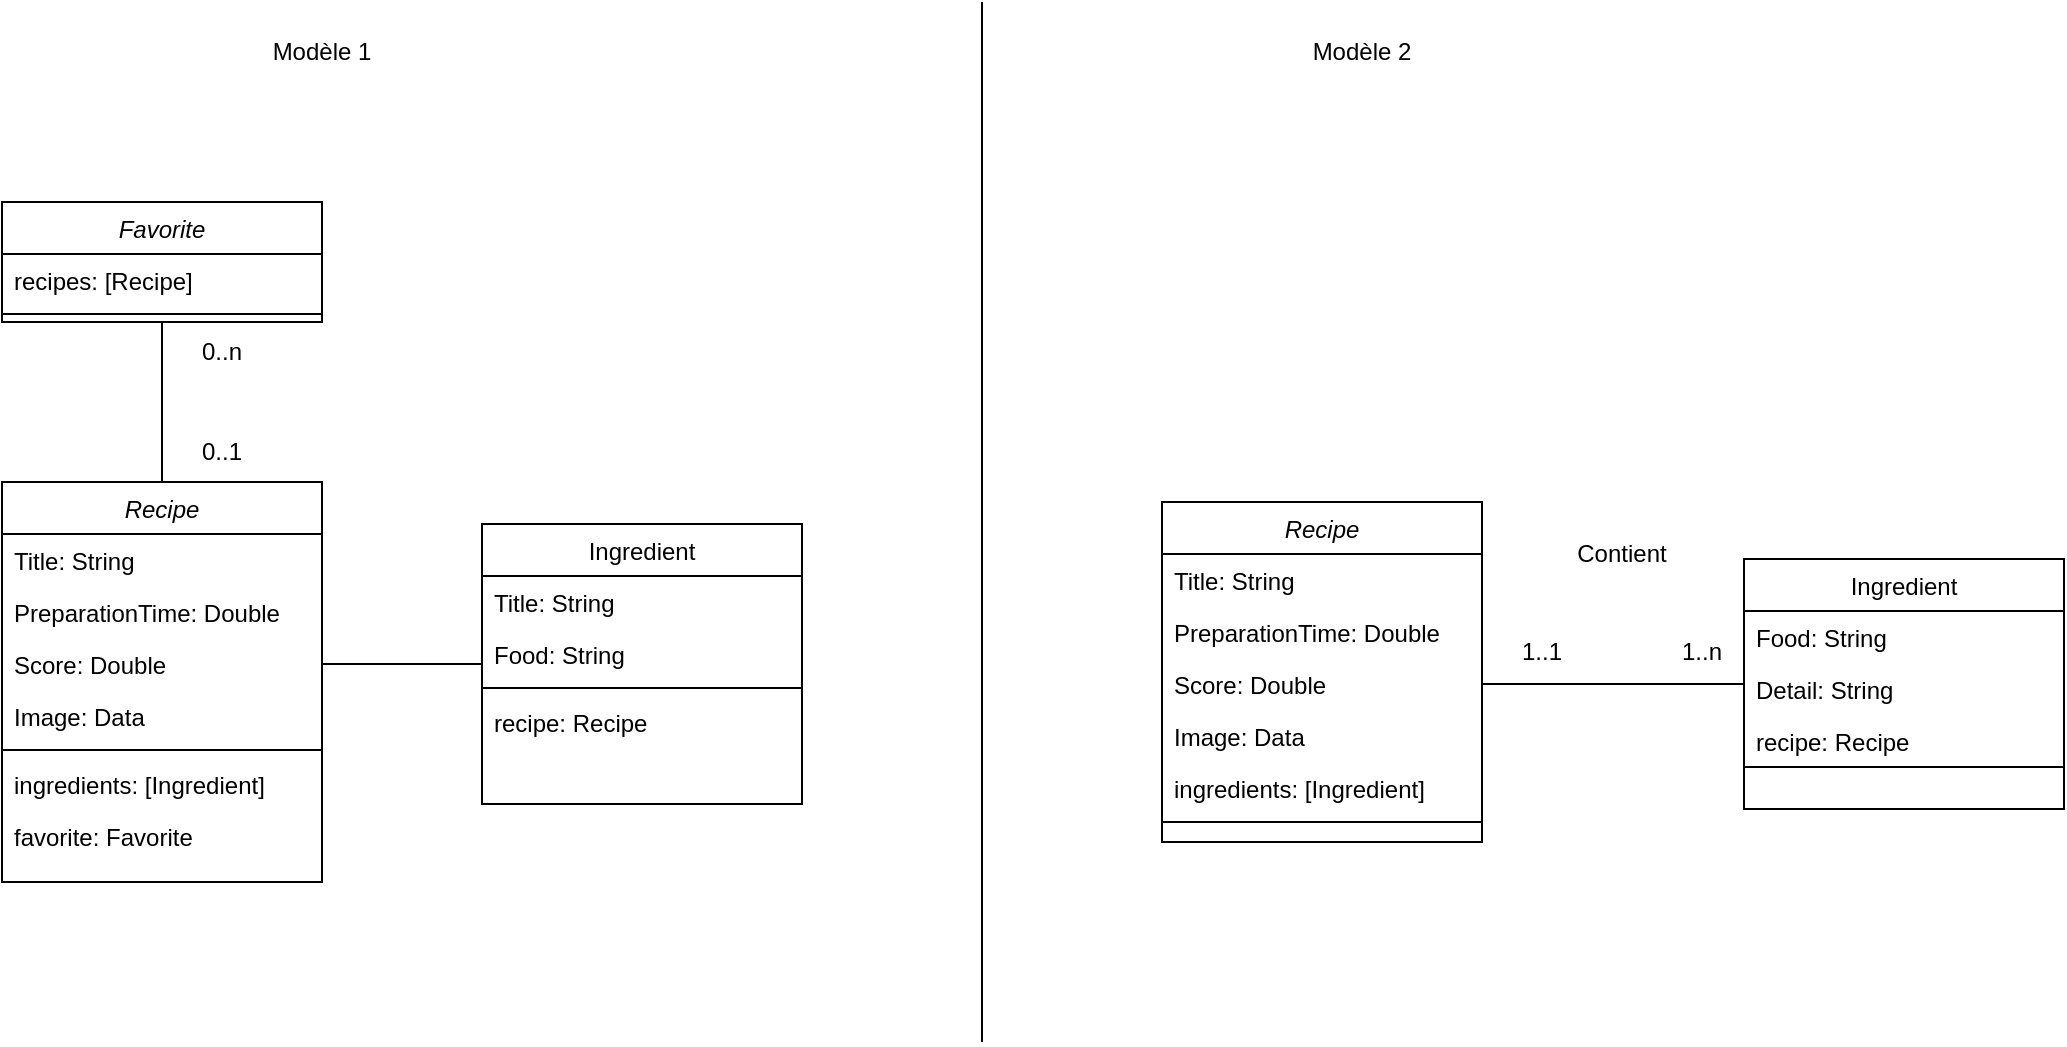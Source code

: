 <mxfile version="20.8.16" type="device"><diagram id="C5RBs43oDa-KdzZeNtuy" name="Page-1"><mxGraphModel dx="1147" dy="637" grid="1" gridSize="10" guides="1" tooltips="1" connect="1" arrows="1" fold="1" page="1" pageScale="1" pageWidth="827" pageHeight="1169" math="0" shadow="0"><root><mxCell id="WIyWlLk6GJQsqaUBKTNV-0"/><mxCell id="WIyWlLk6GJQsqaUBKTNV-1" parent="WIyWlLk6GJQsqaUBKTNV-0"/><mxCell id="giGX8xgw7QquhHhb6aVO-17" style="edgeStyle=orthogonalEdgeStyle;rounded=0;orthogonalLoop=1;jettySize=auto;html=1;exitX=0.5;exitY=1;exitDx=0;exitDy=0;endArrow=none;endFill=0;" edge="1" parent="WIyWlLk6GJQsqaUBKTNV-1" source="zkfFHV4jXpPFQw0GAbJ--0" target="giGX8xgw7QquhHhb6aVO-0"><mxGeometry relative="1" as="geometry"/></mxCell><mxCell id="zkfFHV4jXpPFQw0GAbJ--0" value="Favorite" style="swimlane;fontStyle=2;align=center;verticalAlign=top;childLayout=stackLayout;horizontal=1;startSize=26;horizontalStack=0;resizeParent=1;resizeLast=0;collapsible=1;marginBottom=0;rounded=0;shadow=0;strokeWidth=1;" parent="WIyWlLk6GJQsqaUBKTNV-1" vertex="1"><mxGeometry x="370" y="200" width="160" height="60" as="geometry"><mxRectangle x="230" y="140" width="160" height="26" as="alternateBounds"/></mxGeometry></mxCell><mxCell id="giGX8xgw7QquhHhb6aVO-8" value="recipes: [Recipe]" style="text;align=left;verticalAlign=top;spacingLeft=4;spacingRight=4;overflow=hidden;rotatable=0;points=[[0,0.5],[1,0.5]];portConstraint=eastwest;" vertex="1" parent="zkfFHV4jXpPFQw0GAbJ--0"><mxGeometry y="26" width="160" height="26" as="geometry"/></mxCell><mxCell id="zkfFHV4jXpPFQw0GAbJ--4" value="" style="line;html=1;strokeWidth=1;align=left;verticalAlign=middle;spacingTop=-1;spacingLeft=3;spacingRight=3;rotatable=0;labelPosition=right;points=[];portConstraint=eastwest;" parent="zkfFHV4jXpPFQw0GAbJ--0" vertex="1"><mxGeometry y="52" width="160" height="8" as="geometry"/></mxCell><mxCell id="zkfFHV4jXpPFQw0GAbJ--17" value="Ingredient" style="swimlane;fontStyle=0;align=center;verticalAlign=top;childLayout=stackLayout;horizontal=1;startSize=26;horizontalStack=0;resizeParent=1;resizeLast=0;collapsible=1;marginBottom=0;rounded=0;shadow=0;strokeWidth=1;" parent="WIyWlLk6GJQsqaUBKTNV-1" vertex="1"><mxGeometry x="610" y="361" width="160" height="140" as="geometry"><mxRectangle x="550" y="140" width="160" height="26" as="alternateBounds"/></mxGeometry></mxCell><mxCell id="zkfFHV4jXpPFQw0GAbJ--18" value="Title: String" style="text;align=left;verticalAlign=top;spacingLeft=4;spacingRight=4;overflow=hidden;rotatable=0;points=[[0,0.5],[1,0.5]];portConstraint=eastwest;" parent="zkfFHV4jXpPFQw0GAbJ--17" vertex="1"><mxGeometry y="26" width="160" height="26" as="geometry"/></mxCell><mxCell id="zkfFHV4jXpPFQw0GAbJ--19" value="Food: String" style="text;align=left;verticalAlign=top;spacingLeft=4;spacingRight=4;overflow=hidden;rotatable=0;points=[[0,0.5],[1,0.5]];portConstraint=eastwest;rounded=0;shadow=0;html=0;" parent="zkfFHV4jXpPFQw0GAbJ--17" vertex="1"><mxGeometry y="52" width="160" height="26" as="geometry"/></mxCell><mxCell id="zkfFHV4jXpPFQw0GAbJ--23" value="" style="line;html=1;strokeWidth=1;align=left;verticalAlign=middle;spacingTop=-1;spacingLeft=3;spacingRight=3;rotatable=0;labelPosition=right;points=[];portConstraint=eastwest;" parent="zkfFHV4jXpPFQw0GAbJ--17" vertex="1"><mxGeometry y="78" width="160" height="8" as="geometry"/></mxCell><mxCell id="giGX8xgw7QquhHhb6aVO-14" value="recipe: Recipe" style="text;align=left;verticalAlign=top;spacingLeft=4;spacingRight=4;overflow=hidden;rotatable=0;points=[[0,0.5],[1,0.5]];portConstraint=eastwest;rounded=0;shadow=0;html=0;" vertex="1" parent="zkfFHV4jXpPFQw0GAbJ--17"><mxGeometry y="86" width="160" height="26" as="geometry"/></mxCell><mxCell id="giGX8xgw7QquhHhb6aVO-0" value="Recipe" style="swimlane;fontStyle=2;align=center;verticalAlign=top;childLayout=stackLayout;horizontal=1;startSize=26;horizontalStack=0;resizeParent=1;resizeLast=0;collapsible=1;marginBottom=0;rounded=0;shadow=0;strokeWidth=1;" vertex="1" parent="WIyWlLk6GJQsqaUBKTNV-1"><mxGeometry x="370" y="340" width="160" height="200" as="geometry"><mxRectangle x="230" y="140" width="160" height="26" as="alternateBounds"/></mxGeometry></mxCell><mxCell id="giGX8xgw7QquhHhb6aVO-1" value="Title: String" style="text;align=left;verticalAlign=top;spacingLeft=4;spacingRight=4;overflow=hidden;rotatable=0;points=[[0,0.5],[1,0.5]];portConstraint=eastwest;" vertex="1" parent="giGX8xgw7QquhHhb6aVO-0"><mxGeometry y="26" width="160" height="26" as="geometry"/></mxCell><mxCell id="giGX8xgw7QquhHhb6aVO-2" value="PreparationTime: Double" style="text;align=left;verticalAlign=top;spacingLeft=4;spacingRight=4;overflow=hidden;rotatable=0;points=[[0,0.5],[1,0.5]];portConstraint=eastwest;rounded=0;shadow=0;html=0;" vertex="1" parent="giGX8xgw7QquhHhb6aVO-0"><mxGeometry y="52" width="160" height="26" as="geometry"/></mxCell><mxCell id="giGX8xgw7QquhHhb6aVO-3" value="Score: Double" style="text;align=left;verticalAlign=top;spacingLeft=4;spacingRight=4;overflow=hidden;rotatable=0;points=[[0,0.5],[1,0.5]];portConstraint=eastwest;rounded=0;shadow=0;html=0;" vertex="1" parent="giGX8xgw7QquhHhb6aVO-0"><mxGeometry y="78" width="160" height="26" as="geometry"/></mxCell><mxCell id="giGX8xgw7QquhHhb6aVO-5" value="Image: Data" style="text;align=left;verticalAlign=top;spacingLeft=4;spacingRight=4;overflow=hidden;rotatable=0;points=[[0,0.5],[1,0.5]];portConstraint=eastwest;" vertex="1" parent="giGX8xgw7QquhHhb6aVO-0"><mxGeometry y="104" width="160" height="26" as="geometry"/></mxCell><mxCell id="giGX8xgw7QquhHhb6aVO-4" value="" style="line;html=1;strokeWidth=1;align=left;verticalAlign=middle;spacingTop=-1;spacingLeft=3;spacingRight=3;rotatable=0;labelPosition=right;points=[];portConstraint=eastwest;" vertex="1" parent="giGX8xgw7QquhHhb6aVO-0"><mxGeometry y="130" width="160" height="8" as="geometry"/></mxCell><mxCell id="giGX8xgw7QquhHhb6aVO-13" value="ingredients: [Ingredient]" style="text;align=left;verticalAlign=top;spacingLeft=4;spacingRight=4;overflow=hidden;rotatable=0;points=[[0,0.5],[1,0.5]];portConstraint=eastwest;" vertex="1" parent="giGX8xgw7QquhHhb6aVO-0"><mxGeometry y="138" width="160" height="26" as="geometry"/></mxCell><mxCell id="giGX8xgw7QquhHhb6aVO-15" value="favorite: Favorite" style="text;align=left;verticalAlign=top;spacingLeft=4;spacingRight=4;overflow=hidden;rotatable=0;points=[[0,0.5],[1,0.5]];portConstraint=eastwest;" vertex="1" parent="giGX8xgw7QquhHhb6aVO-0"><mxGeometry y="164" width="160" height="26" as="geometry"/></mxCell><mxCell id="giGX8xgw7QquhHhb6aVO-21" style="edgeStyle=orthogonalEdgeStyle;rounded=0;orthogonalLoop=1;jettySize=auto;html=1;exitX=1;exitY=0.5;exitDx=0;exitDy=0;endArrow=none;endFill=0;" edge="1" parent="WIyWlLk6GJQsqaUBKTNV-1" source="giGX8xgw7QquhHhb6aVO-3" target="zkfFHV4jXpPFQw0GAbJ--17"><mxGeometry relative="1" as="geometry"/></mxCell><mxCell id="giGX8xgw7QquhHhb6aVO-25" value="0..n" style="text;html=1;strokeColor=none;fillColor=none;align=center;verticalAlign=middle;whiteSpace=wrap;rounded=0;" vertex="1" parent="WIyWlLk6GJQsqaUBKTNV-1"><mxGeometry x="450" y="260" width="60" height="30" as="geometry"/></mxCell><mxCell id="giGX8xgw7QquhHhb6aVO-26" value="0..1" style="text;html=1;strokeColor=none;fillColor=none;align=center;verticalAlign=middle;whiteSpace=wrap;rounded=0;" vertex="1" parent="WIyWlLk6GJQsqaUBKTNV-1"><mxGeometry x="450" y="310" width="60" height="30" as="geometry"/></mxCell><mxCell id="giGX8xgw7QquhHhb6aVO-31" value="Ingredient" style="swimlane;fontStyle=0;align=center;verticalAlign=top;childLayout=stackLayout;horizontal=1;startSize=26;horizontalStack=0;resizeParent=1;resizeLast=0;collapsible=1;marginBottom=0;rounded=0;shadow=0;strokeWidth=1;" vertex="1" parent="WIyWlLk6GJQsqaUBKTNV-1"><mxGeometry x="1241" y="378.5" width="160" height="125" as="geometry"><mxRectangle x="550" y="140" width="160" height="26" as="alternateBounds"/></mxGeometry></mxCell><mxCell id="giGX8xgw7QquhHhb6aVO-32" value="Food: String" style="text;align=left;verticalAlign=top;spacingLeft=4;spacingRight=4;overflow=hidden;rotatable=0;points=[[0,0.5],[1,0.5]];portConstraint=eastwest;" vertex="1" parent="giGX8xgw7QquhHhb6aVO-31"><mxGeometry y="26" width="160" height="26" as="geometry"/></mxCell><mxCell id="giGX8xgw7QquhHhb6aVO-33" value="Detail: String" style="text;align=left;verticalAlign=top;spacingLeft=4;spacingRight=4;overflow=hidden;rotatable=0;points=[[0,0.5],[1,0.5]];portConstraint=eastwest;rounded=0;shadow=0;html=0;" vertex="1" parent="giGX8xgw7QquhHhb6aVO-31"><mxGeometry y="52" width="160" height="26" as="geometry"/></mxCell><mxCell id="giGX8xgw7QquhHhb6aVO-53" value="recipe: Recipe" style="text;align=left;verticalAlign=top;spacingLeft=4;spacingRight=4;overflow=hidden;rotatable=0;points=[[0,0.5],[1,0.5]];portConstraint=eastwest;rounded=0;shadow=0;html=0;" vertex="1" parent="giGX8xgw7QquhHhb6aVO-31"><mxGeometry y="78" width="160" height="22" as="geometry"/></mxCell><mxCell id="giGX8xgw7QquhHhb6aVO-34" value="" style="line;html=1;strokeWidth=1;align=left;verticalAlign=middle;spacingTop=-1;spacingLeft=3;spacingRight=3;rotatable=0;labelPosition=right;points=[];portConstraint=eastwest;" vertex="1" parent="giGX8xgw7QquhHhb6aVO-31"><mxGeometry y="100" width="160" height="8" as="geometry"/></mxCell><mxCell id="giGX8xgw7QquhHhb6aVO-36" value="Recipe" style="swimlane;fontStyle=2;align=center;verticalAlign=top;childLayout=stackLayout;horizontal=1;startSize=26;horizontalStack=0;resizeParent=1;resizeLast=0;collapsible=1;marginBottom=0;rounded=0;shadow=0;strokeWidth=1;" vertex="1" parent="WIyWlLk6GJQsqaUBKTNV-1"><mxGeometry x="950" y="350" width="160" height="170" as="geometry"><mxRectangle x="950" y="350" width="160" height="26" as="alternateBounds"/></mxGeometry></mxCell><mxCell id="giGX8xgw7QquhHhb6aVO-37" value="Title: String" style="text;align=left;verticalAlign=top;spacingLeft=4;spacingRight=4;overflow=hidden;rotatable=0;points=[[0,0.5],[1,0.5]];portConstraint=eastwest;" vertex="1" parent="giGX8xgw7QquhHhb6aVO-36"><mxGeometry y="26" width="160" height="26" as="geometry"/></mxCell><mxCell id="giGX8xgw7QquhHhb6aVO-38" value="PreparationTime: Double" style="text;align=left;verticalAlign=top;spacingLeft=4;spacingRight=4;overflow=hidden;rotatable=0;points=[[0,0.5],[1,0.5]];portConstraint=eastwest;rounded=0;shadow=0;html=0;" vertex="1" parent="giGX8xgw7QquhHhb6aVO-36"><mxGeometry y="52" width="160" height="26" as="geometry"/></mxCell><mxCell id="giGX8xgw7QquhHhb6aVO-39" value="Score: Double" style="text;align=left;verticalAlign=top;spacingLeft=4;spacingRight=4;overflow=hidden;rotatable=0;points=[[0,0.5],[1,0.5]];portConstraint=eastwest;rounded=0;shadow=0;html=0;" vertex="1" parent="giGX8xgw7QquhHhb6aVO-36"><mxGeometry y="78" width="160" height="26" as="geometry"/></mxCell><mxCell id="giGX8xgw7QquhHhb6aVO-40" value="Image: Data" style="text;align=left;verticalAlign=top;spacingLeft=4;spacingRight=4;overflow=hidden;rotatable=0;points=[[0,0.5],[1,0.5]];portConstraint=eastwest;" vertex="1" parent="giGX8xgw7QquhHhb6aVO-36"><mxGeometry y="104" width="160" height="26" as="geometry"/></mxCell><mxCell id="giGX8xgw7QquhHhb6aVO-42" value="ingredients: [Ingredient]" style="text;align=left;verticalAlign=top;spacingLeft=4;spacingRight=4;overflow=hidden;rotatable=0;points=[[0,0.5],[1,0.5]];portConstraint=eastwest;" vertex="1" parent="giGX8xgw7QquhHhb6aVO-36"><mxGeometry y="130" width="160" height="26" as="geometry"/></mxCell><mxCell id="giGX8xgw7QquhHhb6aVO-41" value="" style="line;html=1;strokeWidth=1;align=left;verticalAlign=middle;spacingTop=-1;spacingLeft=3;spacingRight=3;rotatable=0;labelPosition=right;points=[];portConstraint=eastwest;" vertex="1" parent="giGX8xgw7QquhHhb6aVO-36"><mxGeometry y="156" width="160" height="8" as="geometry"/></mxCell><mxCell id="giGX8xgw7QquhHhb6aVO-44" style="edgeStyle=orthogonalEdgeStyle;rounded=0;orthogonalLoop=1;jettySize=auto;html=1;exitX=1;exitY=0.5;exitDx=0;exitDy=0;endArrow=none;endFill=0;" edge="1" parent="WIyWlLk6GJQsqaUBKTNV-1" source="giGX8xgw7QquhHhb6aVO-39" target="giGX8xgw7QquhHhb6aVO-31"><mxGeometry relative="1" as="geometry"/></mxCell><mxCell id="giGX8xgw7QquhHhb6aVO-47" value="Modèle 1" style="text;html=1;strokeColor=none;fillColor=none;align=center;verticalAlign=middle;whiteSpace=wrap;rounded=0;" vertex="1" parent="WIyWlLk6GJQsqaUBKTNV-1"><mxGeometry x="500" y="110" width="60" height="30" as="geometry"/></mxCell><mxCell id="giGX8xgw7QquhHhb6aVO-48" value="Modèle 2" style="text;html=1;strokeColor=none;fillColor=none;align=center;verticalAlign=middle;whiteSpace=wrap;rounded=0;" vertex="1" parent="WIyWlLk6GJQsqaUBKTNV-1"><mxGeometry x="1020" y="110" width="60" height="30" as="geometry"/></mxCell><mxCell id="giGX8xgw7QquhHhb6aVO-49" value="" style="endArrow=none;html=1;rounded=0;" edge="1" parent="WIyWlLk6GJQsqaUBKTNV-1"><mxGeometry width="50" height="50" relative="1" as="geometry"><mxPoint x="860" y="620" as="sourcePoint"/><mxPoint x="860" y="100" as="targetPoint"/></mxGeometry></mxCell><mxCell id="giGX8xgw7QquhHhb6aVO-50" value="1..1" style="text;html=1;strokeColor=none;fillColor=none;align=center;verticalAlign=middle;whiteSpace=wrap;rounded=0;" vertex="1" parent="WIyWlLk6GJQsqaUBKTNV-1"><mxGeometry x="1110" y="410" width="60" height="30" as="geometry"/></mxCell><mxCell id="giGX8xgw7QquhHhb6aVO-52" value="1..n" style="text;html=1;strokeColor=none;fillColor=none;align=center;verticalAlign=middle;whiteSpace=wrap;rounded=0;" vertex="1" parent="WIyWlLk6GJQsqaUBKTNV-1"><mxGeometry x="1190" y="410" width="60" height="30" as="geometry"/></mxCell><mxCell id="giGX8xgw7QquhHhb6aVO-54" value="Contient" style="text;html=1;strokeColor=none;fillColor=none;align=center;verticalAlign=middle;whiteSpace=wrap;rounded=0;" vertex="1" parent="WIyWlLk6GJQsqaUBKTNV-1"><mxGeometry x="1150" y="361" width="60" height="30" as="geometry"/></mxCell></root></mxGraphModel></diagram></mxfile>